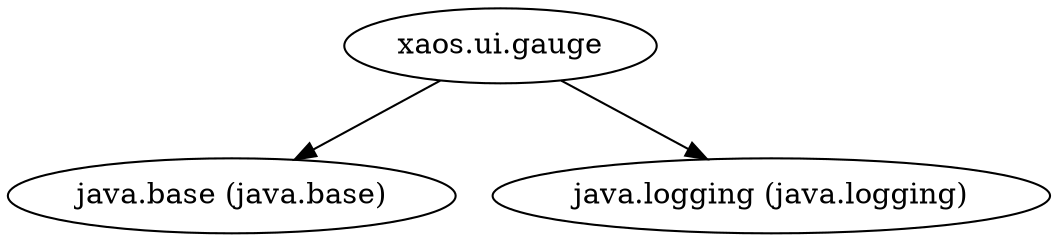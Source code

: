 digraph "summary" {
  "xaos.ui.gauge"                                    -> "java.base (java.base)";
  "xaos.ui.gauge"                                    -> "java.logging (java.logging)";
}
